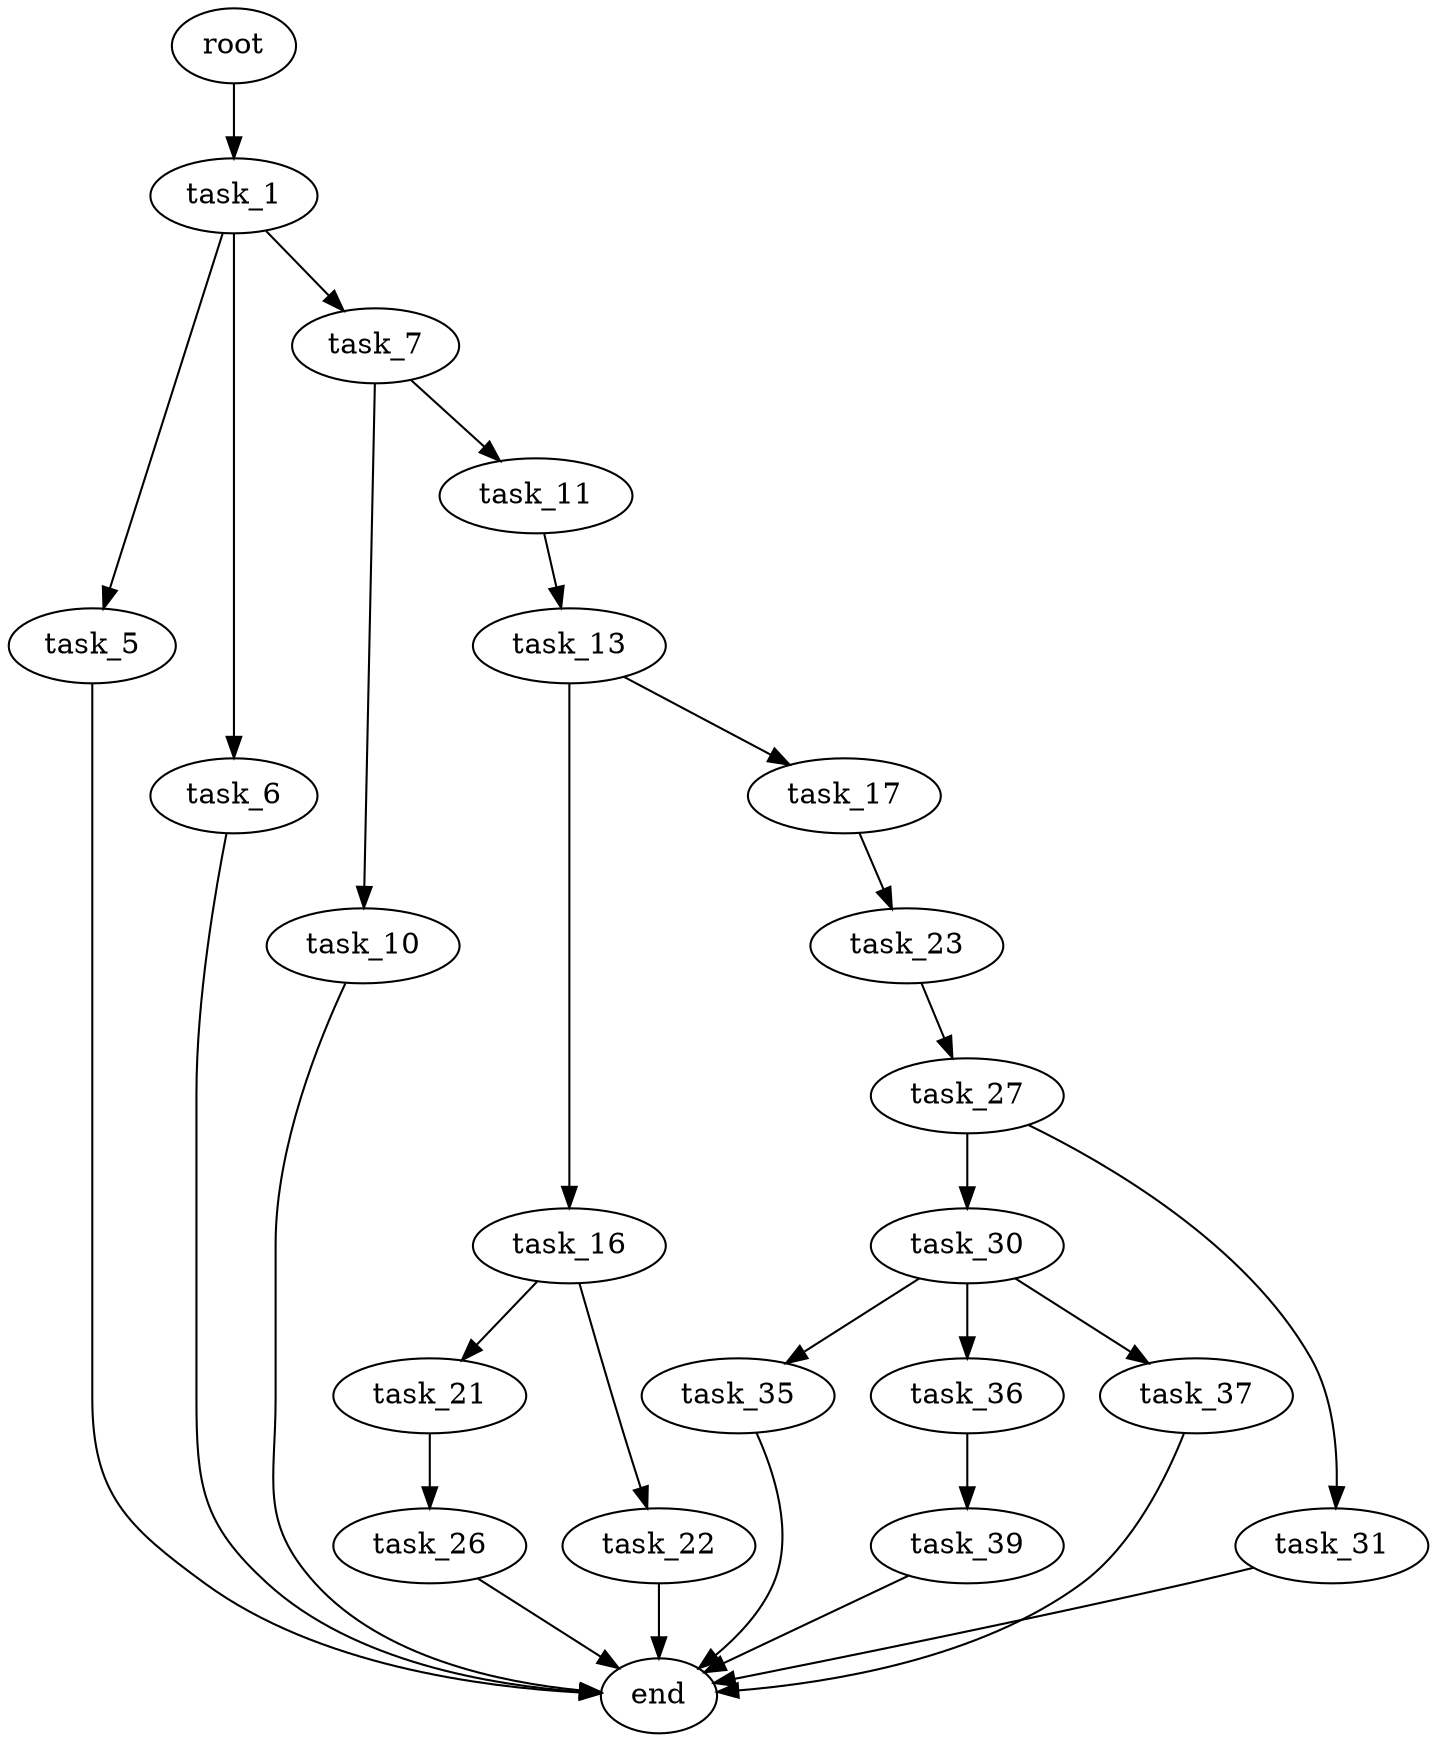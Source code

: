 digraph G {
  root [size="0.000000"];
  task_1 [size="23334134950.000000"];
  task_5 [size="368293445632.000000"];
  task_6 [size="28991029248.000000"];
  task_7 [size="176137908447.000000"];
  task_10 [size="266112223944.000000"];
  task_11 [size="1808322271.000000"];
  task_13 [size="453720230504.000000"];
  task_16 [size="336127604765.000000"];
  task_17 [size="231928233984.000000"];
  task_21 [size="263365188099.000000"];
  task_22 [size="24941483894.000000"];
  task_23 [size="12764170909.000000"];
  task_26 [size="549755813888.000000"];
  task_27 [size="52081534202.000000"];
  task_30 [size="726901842669.000000"];
  task_31 [size="28991029248.000000"];
  task_35 [size="114926053040.000000"];
  task_36 [size="19973046424.000000"];
  task_37 [size="713438660245.000000"];
  task_39 [size="134217728000.000000"];
  end [size="0.000000"];

  root -> task_1 [size="1.000000"];
  task_1 -> task_5 [size="536870912.000000"];
  task_1 -> task_6 [size="536870912.000000"];
  task_1 -> task_7 [size="536870912.000000"];
  task_5 -> end [size="1.000000"];
  task_6 -> end [size="1.000000"];
  task_7 -> task_10 [size="679477248.000000"];
  task_7 -> task_11 [size="679477248.000000"];
  task_10 -> end [size="1.000000"];
  task_11 -> task_13 [size="33554432.000000"];
  task_13 -> task_16 [size="838860800.000000"];
  task_13 -> task_17 [size="838860800.000000"];
  task_16 -> task_21 [size="301989888.000000"];
  task_16 -> task_22 [size="301989888.000000"];
  task_17 -> task_23 [size="301989888.000000"];
  task_21 -> task_26 [size="301989888.000000"];
  task_22 -> end [size="1.000000"];
  task_23 -> task_27 [size="838860800.000000"];
  task_26 -> end [size="1.000000"];
  task_27 -> task_30 [size="838860800.000000"];
  task_27 -> task_31 [size="838860800.000000"];
  task_30 -> task_35 [size="536870912.000000"];
  task_30 -> task_36 [size="536870912.000000"];
  task_30 -> task_37 [size="536870912.000000"];
  task_31 -> end [size="1.000000"];
  task_35 -> end [size="1.000000"];
  task_36 -> task_39 [size="411041792.000000"];
  task_37 -> end [size="1.000000"];
  task_39 -> end [size="1.000000"];
}
